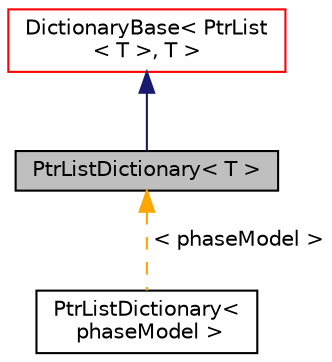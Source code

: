 digraph "PtrListDictionary&lt; T &gt;"
{
  bgcolor="transparent";
  edge [fontname="Helvetica",fontsize="10",labelfontname="Helvetica",labelfontsize="10"];
  node [fontname="Helvetica",fontsize="10",shape=record];
  Node1 [label="PtrListDictionary\< T \>",height=0.2,width=0.4,color="black", fillcolor="grey75", style="filled", fontcolor="black"];
  Node2 -> Node1 [dir="back",color="midnightblue",fontsize="10",style="solid",fontname="Helvetica"];
  Node2 [label="DictionaryBase\< PtrList\l\< T \>, T \>",height=0.2,width=0.4,color="red",URL="$a00531.html"];
  Node1 -> Node3 [dir="back",color="orange",fontsize="10",style="dashed",label=" \< phaseModel \>" ,fontname="Helvetica"];
  Node3 [label="PtrListDictionary\<\l phaseModel \>",height=0.2,width=0.4,color="black",URL="$a02083.html"];
}
